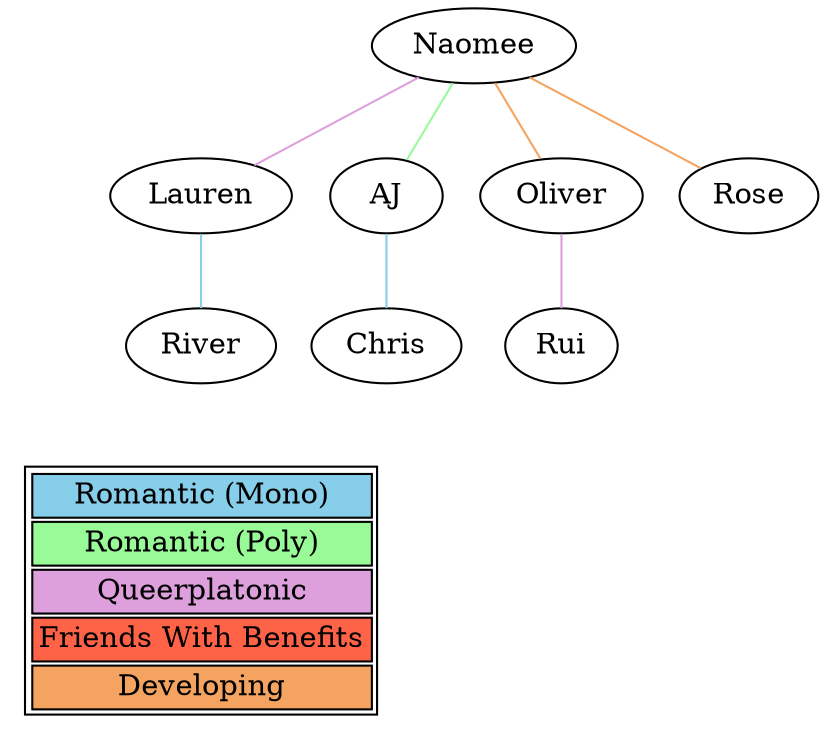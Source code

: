 graph polycule {
  naomee [label="Naomee"]
  lauren [label="Lauren"]
  river [label="River"]
  aj [label="AJ"]
  chris [label="Chris"]
  oliver [label="Oliver"]
  rui [label="Rui"]
  rose [label="Rose"]
  naomee -- lauren [color=plum]
  lauren -- river [color=skyblue]
  naomee -- aj [color=palegreen]
  aj -- chris [color=skyblue]
  naomee -- oliver [color=sandybrown]
  oliver -- rui [color=plum]
  naomee -- rose [color=sandybrown]
  { rank = sink;
    Legend [shape=none, label=<
      <table>
        <tr>
          <td class="relRomoMono" bgcolor="skyblue">Romantic (Mono)</td>
        </tr>
        <tr>
          <td class="relRomoPoly" bgcolor="palegreen">Romantic (Poly)</td>
        </tr>
        <tr>
          <td class="relQPR" bgcolor="plum">Queerplatonic</td>
        </tr>
        <tr>
          <td class="relFWB" bgcolor="tomato">Friends With Benefits</td>
        </tr>
        <tr>
          <td class="relDev" bgcolor="sandybrown">Developing</td>
        </tr>
      </table>
    >];
  }
}
